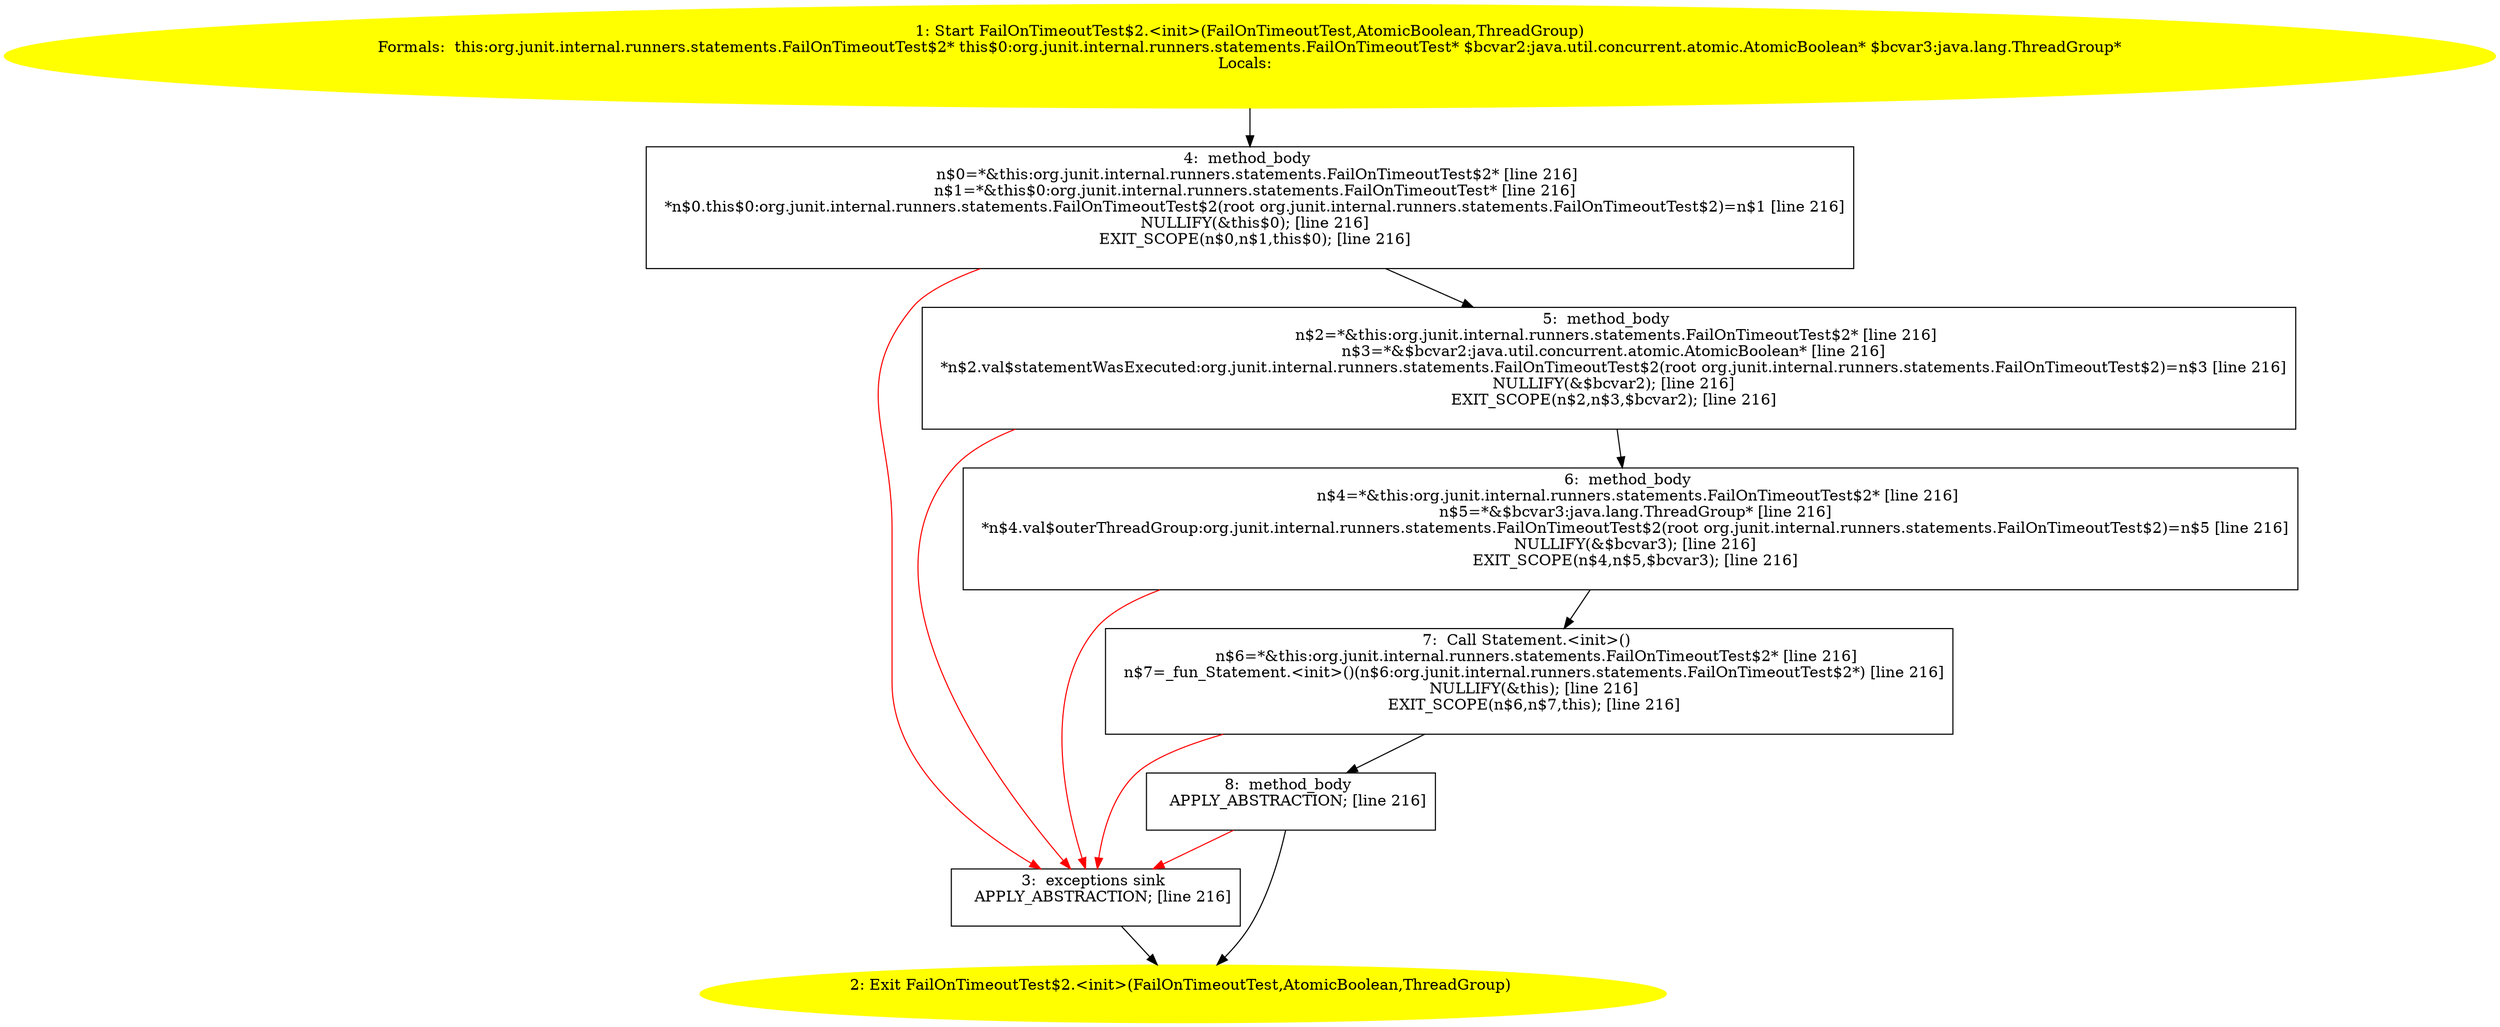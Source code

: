 /* @generated */
digraph cfg {
"org.junit.internal.runners.statements.FailOnTimeoutTest$2.<init>(org.junit.internal.runners.statemen.7031c79143537f2c3fc9aaa9e2fd2693_1" [label="1: Start FailOnTimeoutTest$2.<init>(FailOnTimeoutTest,AtomicBoolean,ThreadGroup)\nFormals:  this:org.junit.internal.runners.statements.FailOnTimeoutTest$2* this$0:org.junit.internal.runners.statements.FailOnTimeoutTest* $bcvar2:java.util.concurrent.atomic.AtomicBoolean* $bcvar3:java.lang.ThreadGroup*\nLocals:  \n  " color=yellow style=filled]
	

	 "org.junit.internal.runners.statements.FailOnTimeoutTest$2.<init>(org.junit.internal.runners.statemen.7031c79143537f2c3fc9aaa9e2fd2693_1" -> "org.junit.internal.runners.statements.FailOnTimeoutTest$2.<init>(org.junit.internal.runners.statemen.7031c79143537f2c3fc9aaa9e2fd2693_4" ;
"org.junit.internal.runners.statements.FailOnTimeoutTest$2.<init>(org.junit.internal.runners.statemen.7031c79143537f2c3fc9aaa9e2fd2693_2" [label="2: Exit FailOnTimeoutTest$2.<init>(FailOnTimeoutTest,AtomicBoolean,ThreadGroup) \n  " color=yellow style=filled]
	

"org.junit.internal.runners.statements.FailOnTimeoutTest$2.<init>(org.junit.internal.runners.statemen.7031c79143537f2c3fc9aaa9e2fd2693_3" [label="3:  exceptions sink \n   APPLY_ABSTRACTION; [line 216]\n " shape="box"]
	

	 "org.junit.internal.runners.statements.FailOnTimeoutTest$2.<init>(org.junit.internal.runners.statemen.7031c79143537f2c3fc9aaa9e2fd2693_3" -> "org.junit.internal.runners.statements.FailOnTimeoutTest$2.<init>(org.junit.internal.runners.statemen.7031c79143537f2c3fc9aaa9e2fd2693_2" ;
"org.junit.internal.runners.statements.FailOnTimeoutTest$2.<init>(org.junit.internal.runners.statemen.7031c79143537f2c3fc9aaa9e2fd2693_4" [label="4:  method_body \n   n$0=*&this:org.junit.internal.runners.statements.FailOnTimeoutTest$2* [line 216]\n  n$1=*&this$0:org.junit.internal.runners.statements.FailOnTimeoutTest* [line 216]\n  *n$0.this$0:org.junit.internal.runners.statements.FailOnTimeoutTest$2(root org.junit.internal.runners.statements.FailOnTimeoutTest$2)=n$1 [line 216]\n  NULLIFY(&this$0); [line 216]\n  EXIT_SCOPE(n$0,n$1,this$0); [line 216]\n " shape="box"]
	

	 "org.junit.internal.runners.statements.FailOnTimeoutTest$2.<init>(org.junit.internal.runners.statemen.7031c79143537f2c3fc9aaa9e2fd2693_4" -> "org.junit.internal.runners.statements.FailOnTimeoutTest$2.<init>(org.junit.internal.runners.statemen.7031c79143537f2c3fc9aaa9e2fd2693_5" ;
	 "org.junit.internal.runners.statements.FailOnTimeoutTest$2.<init>(org.junit.internal.runners.statemen.7031c79143537f2c3fc9aaa9e2fd2693_4" -> "org.junit.internal.runners.statements.FailOnTimeoutTest$2.<init>(org.junit.internal.runners.statemen.7031c79143537f2c3fc9aaa9e2fd2693_3" [color="red" ];
"org.junit.internal.runners.statements.FailOnTimeoutTest$2.<init>(org.junit.internal.runners.statemen.7031c79143537f2c3fc9aaa9e2fd2693_5" [label="5:  method_body \n   n$2=*&this:org.junit.internal.runners.statements.FailOnTimeoutTest$2* [line 216]\n  n$3=*&$bcvar2:java.util.concurrent.atomic.AtomicBoolean* [line 216]\n  *n$2.val$statementWasExecuted:org.junit.internal.runners.statements.FailOnTimeoutTest$2(root org.junit.internal.runners.statements.FailOnTimeoutTest$2)=n$3 [line 216]\n  NULLIFY(&$bcvar2); [line 216]\n  EXIT_SCOPE(n$2,n$3,$bcvar2); [line 216]\n " shape="box"]
	

	 "org.junit.internal.runners.statements.FailOnTimeoutTest$2.<init>(org.junit.internal.runners.statemen.7031c79143537f2c3fc9aaa9e2fd2693_5" -> "org.junit.internal.runners.statements.FailOnTimeoutTest$2.<init>(org.junit.internal.runners.statemen.7031c79143537f2c3fc9aaa9e2fd2693_6" ;
	 "org.junit.internal.runners.statements.FailOnTimeoutTest$2.<init>(org.junit.internal.runners.statemen.7031c79143537f2c3fc9aaa9e2fd2693_5" -> "org.junit.internal.runners.statements.FailOnTimeoutTest$2.<init>(org.junit.internal.runners.statemen.7031c79143537f2c3fc9aaa9e2fd2693_3" [color="red" ];
"org.junit.internal.runners.statements.FailOnTimeoutTest$2.<init>(org.junit.internal.runners.statemen.7031c79143537f2c3fc9aaa9e2fd2693_6" [label="6:  method_body \n   n$4=*&this:org.junit.internal.runners.statements.FailOnTimeoutTest$2* [line 216]\n  n$5=*&$bcvar3:java.lang.ThreadGroup* [line 216]\n  *n$4.val$outerThreadGroup:org.junit.internal.runners.statements.FailOnTimeoutTest$2(root org.junit.internal.runners.statements.FailOnTimeoutTest$2)=n$5 [line 216]\n  NULLIFY(&$bcvar3); [line 216]\n  EXIT_SCOPE(n$4,n$5,$bcvar3); [line 216]\n " shape="box"]
	

	 "org.junit.internal.runners.statements.FailOnTimeoutTest$2.<init>(org.junit.internal.runners.statemen.7031c79143537f2c3fc9aaa9e2fd2693_6" -> "org.junit.internal.runners.statements.FailOnTimeoutTest$2.<init>(org.junit.internal.runners.statemen.7031c79143537f2c3fc9aaa9e2fd2693_7" ;
	 "org.junit.internal.runners.statements.FailOnTimeoutTest$2.<init>(org.junit.internal.runners.statemen.7031c79143537f2c3fc9aaa9e2fd2693_6" -> "org.junit.internal.runners.statements.FailOnTimeoutTest$2.<init>(org.junit.internal.runners.statemen.7031c79143537f2c3fc9aaa9e2fd2693_3" [color="red" ];
"org.junit.internal.runners.statements.FailOnTimeoutTest$2.<init>(org.junit.internal.runners.statemen.7031c79143537f2c3fc9aaa9e2fd2693_7" [label="7:  Call Statement.<init>() \n   n$6=*&this:org.junit.internal.runners.statements.FailOnTimeoutTest$2* [line 216]\n  n$7=_fun_Statement.<init>()(n$6:org.junit.internal.runners.statements.FailOnTimeoutTest$2*) [line 216]\n  NULLIFY(&this); [line 216]\n  EXIT_SCOPE(n$6,n$7,this); [line 216]\n " shape="box"]
	

	 "org.junit.internal.runners.statements.FailOnTimeoutTest$2.<init>(org.junit.internal.runners.statemen.7031c79143537f2c3fc9aaa9e2fd2693_7" -> "org.junit.internal.runners.statements.FailOnTimeoutTest$2.<init>(org.junit.internal.runners.statemen.7031c79143537f2c3fc9aaa9e2fd2693_8" ;
	 "org.junit.internal.runners.statements.FailOnTimeoutTest$2.<init>(org.junit.internal.runners.statemen.7031c79143537f2c3fc9aaa9e2fd2693_7" -> "org.junit.internal.runners.statements.FailOnTimeoutTest$2.<init>(org.junit.internal.runners.statemen.7031c79143537f2c3fc9aaa9e2fd2693_3" [color="red" ];
"org.junit.internal.runners.statements.FailOnTimeoutTest$2.<init>(org.junit.internal.runners.statemen.7031c79143537f2c3fc9aaa9e2fd2693_8" [label="8:  method_body \n   APPLY_ABSTRACTION; [line 216]\n " shape="box"]
	

	 "org.junit.internal.runners.statements.FailOnTimeoutTest$2.<init>(org.junit.internal.runners.statemen.7031c79143537f2c3fc9aaa9e2fd2693_8" -> "org.junit.internal.runners.statements.FailOnTimeoutTest$2.<init>(org.junit.internal.runners.statemen.7031c79143537f2c3fc9aaa9e2fd2693_2" ;
	 "org.junit.internal.runners.statements.FailOnTimeoutTest$2.<init>(org.junit.internal.runners.statemen.7031c79143537f2c3fc9aaa9e2fd2693_8" -> "org.junit.internal.runners.statements.FailOnTimeoutTest$2.<init>(org.junit.internal.runners.statemen.7031c79143537f2c3fc9aaa9e2fd2693_3" [color="red" ];
}

